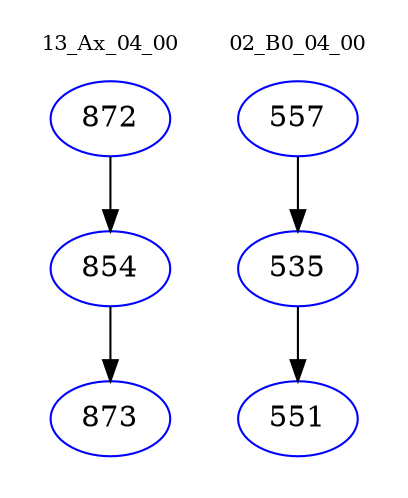digraph{
subgraph cluster_0 {
color = white
label = "13_Ax_04_00";
fontsize=10;
T0_872 [label="872", color="blue"]
T0_872 -> T0_854 [color="black"]
T0_854 [label="854", color="blue"]
T0_854 -> T0_873 [color="black"]
T0_873 [label="873", color="blue"]
}
subgraph cluster_1 {
color = white
label = "02_B0_04_00";
fontsize=10;
T1_557 [label="557", color="blue"]
T1_557 -> T1_535 [color="black"]
T1_535 [label="535", color="blue"]
T1_535 -> T1_551 [color="black"]
T1_551 [label="551", color="blue"]
}
}
